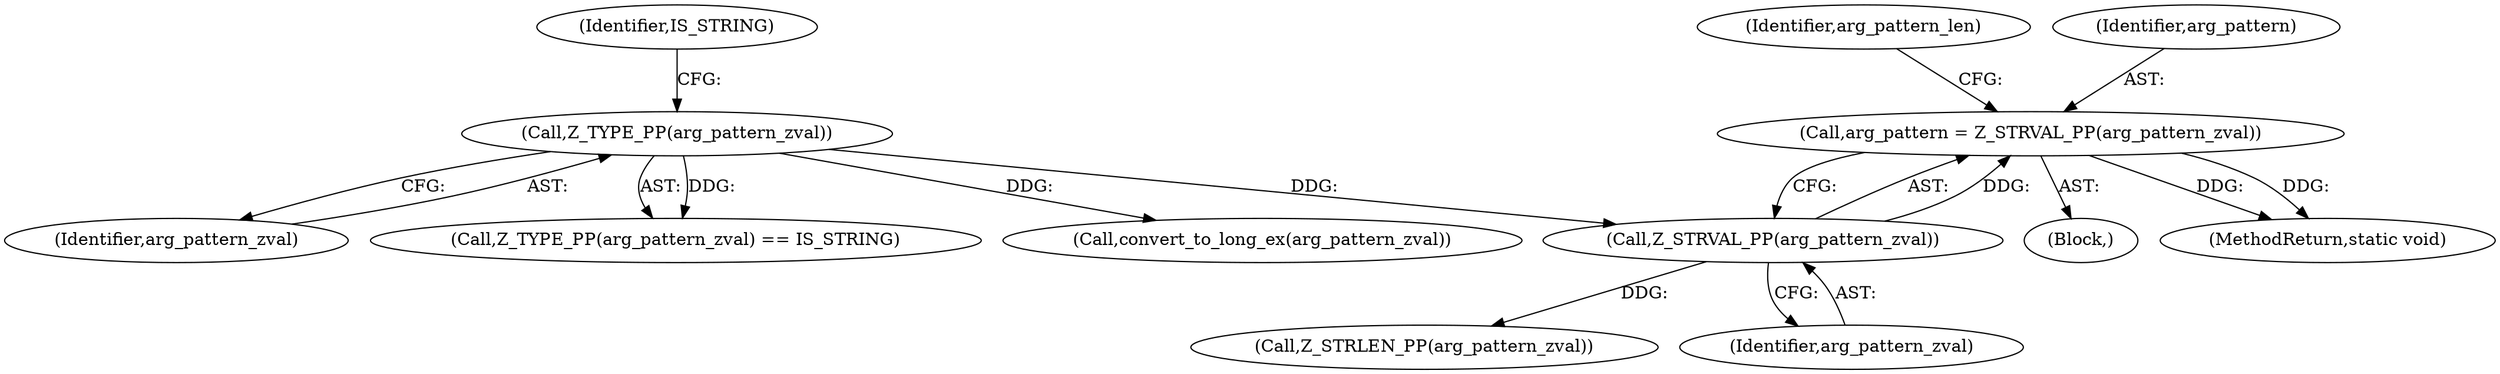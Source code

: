 digraph "0_php-src_5b597a2e5b28e2d5a52fc1be13f425f08f47cb62?w=1_1@pointer" {
"1000225" [label="(Call,arg_pattern = Z_STRVAL_PP(arg_pattern_zval))"];
"1000227" [label="(Call,Z_STRVAL_PP(arg_pattern_zval))"];
"1000221" [label="(Call,Z_TYPE_PP(arg_pattern_zval))"];
"1000224" [label="(Block,)"];
"1000221" [label="(Call,Z_TYPE_PP(arg_pattern_zval))"];
"1000231" [label="(Call,Z_STRLEN_PP(arg_pattern_zval))"];
"1000744" [label="(MethodReturn,static void)"];
"1000230" [label="(Identifier,arg_pattern_len)"];
"1000226" [label="(Identifier,arg_pattern)"];
"1000222" [label="(Identifier,arg_pattern_zval)"];
"1000220" [label="(Call,Z_TYPE_PP(arg_pattern_zval) == IS_STRING)"];
"1000225" [label="(Call,arg_pattern = Z_STRVAL_PP(arg_pattern_zval))"];
"1000223" [label="(Identifier,IS_STRING)"];
"1000227" [label="(Call,Z_STRVAL_PP(arg_pattern_zval))"];
"1000235" [label="(Call,convert_to_long_ex(arg_pattern_zval))"];
"1000228" [label="(Identifier,arg_pattern_zval)"];
"1000225" -> "1000224"  [label="AST: "];
"1000225" -> "1000227"  [label="CFG: "];
"1000226" -> "1000225"  [label="AST: "];
"1000227" -> "1000225"  [label="AST: "];
"1000230" -> "1000225"  [label="CFG: "];
"1000225" -> "1000744"  [label="DDG: "];
"1000225" -> "1000744"  [label="DDG: "];
"1000227" -> "1000225"  [label="DDG: "];
"1000227" -> "1000228"  [label="CFG: "];
"1000228" -> "1000227"  [label="AST: "];
"1000221" -> "1000227"  [label="DDG: "];
"1000227" -> "1000231"  [label="DDG: "];
"1000221" -> "1000220"  [label="AST: "];
"1000221" -> "1000222"  [label="CFG: "];
"1000222" -> "1000221"  [label="AST: "];
"1000223" -> "1000221"  [label="CFG: "];
"1000221" -> "1000220"  [label="DDG: "];
"1000221" -> "1000235"  [label="DDG: "];
}
